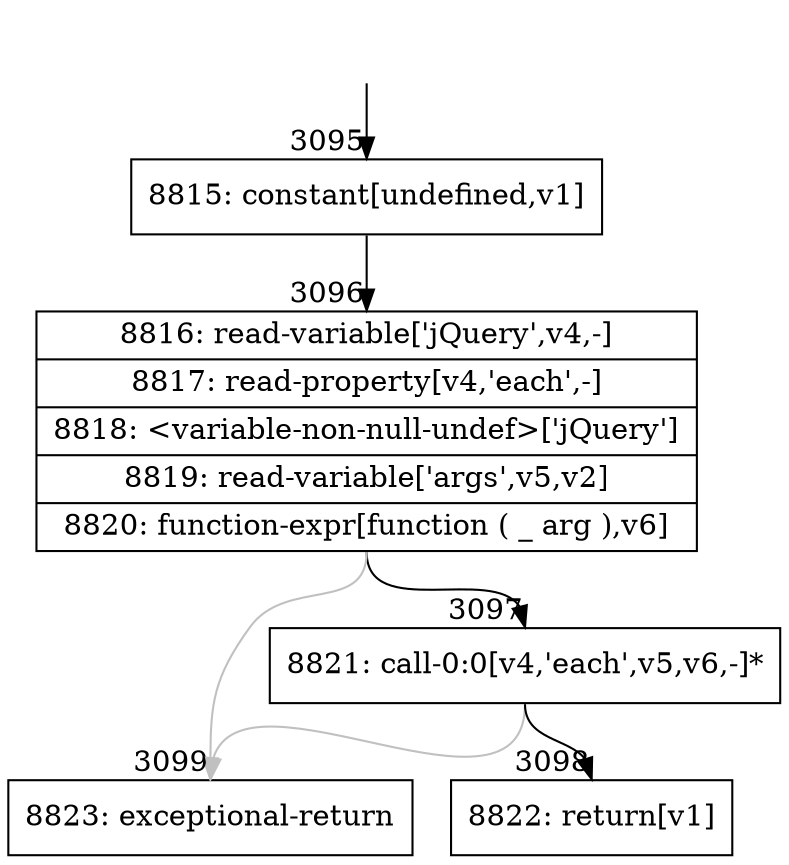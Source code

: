 digraph {
rankdir="TD"
BB_entry204[shape=none,label=""];
BB_entry204 -> BB3095 [tailport=s, headport=n, headlabel="    3095"]
BB3095 [shape=record label="{8815: constant[undefined,v1]}" ] 
BB3095 -> BB3096 [tailport=s, headport=n, headlabel="      3096"]
BB3096 [shape=record label="{8816: read-variable['jQuery',v4,-]|8817: read-property[v4,'each',-]|8818: \<variable-non-null-undef\>['jQuery']|8819: read-variable['args',v5,v2]|8820: function-expr[function ( _ arg ),v6]}" ] 
BB3096 -> BB3097 [tailport=s, headport=n, headlabel="      3097"]
BB3096 -> BB3099 [tailport=s, headport=n, color=gray, headlabel="      3099"]
BB3097 [shape=record label="{8821: call-0:0[v4,'each',v5,v6,-]*}" ] 
BB3097 -> BB3098 [tailport=s, headport=n, headlabel="      3098"]
BB3097 -> BB3099 [tailport=s, headport=n, color=gray]
BB3098 [shape=record label="{8822: return[v1]}" ] 
BB3099 [shape=record label="{8823: exceptional-return}" ] 
}
